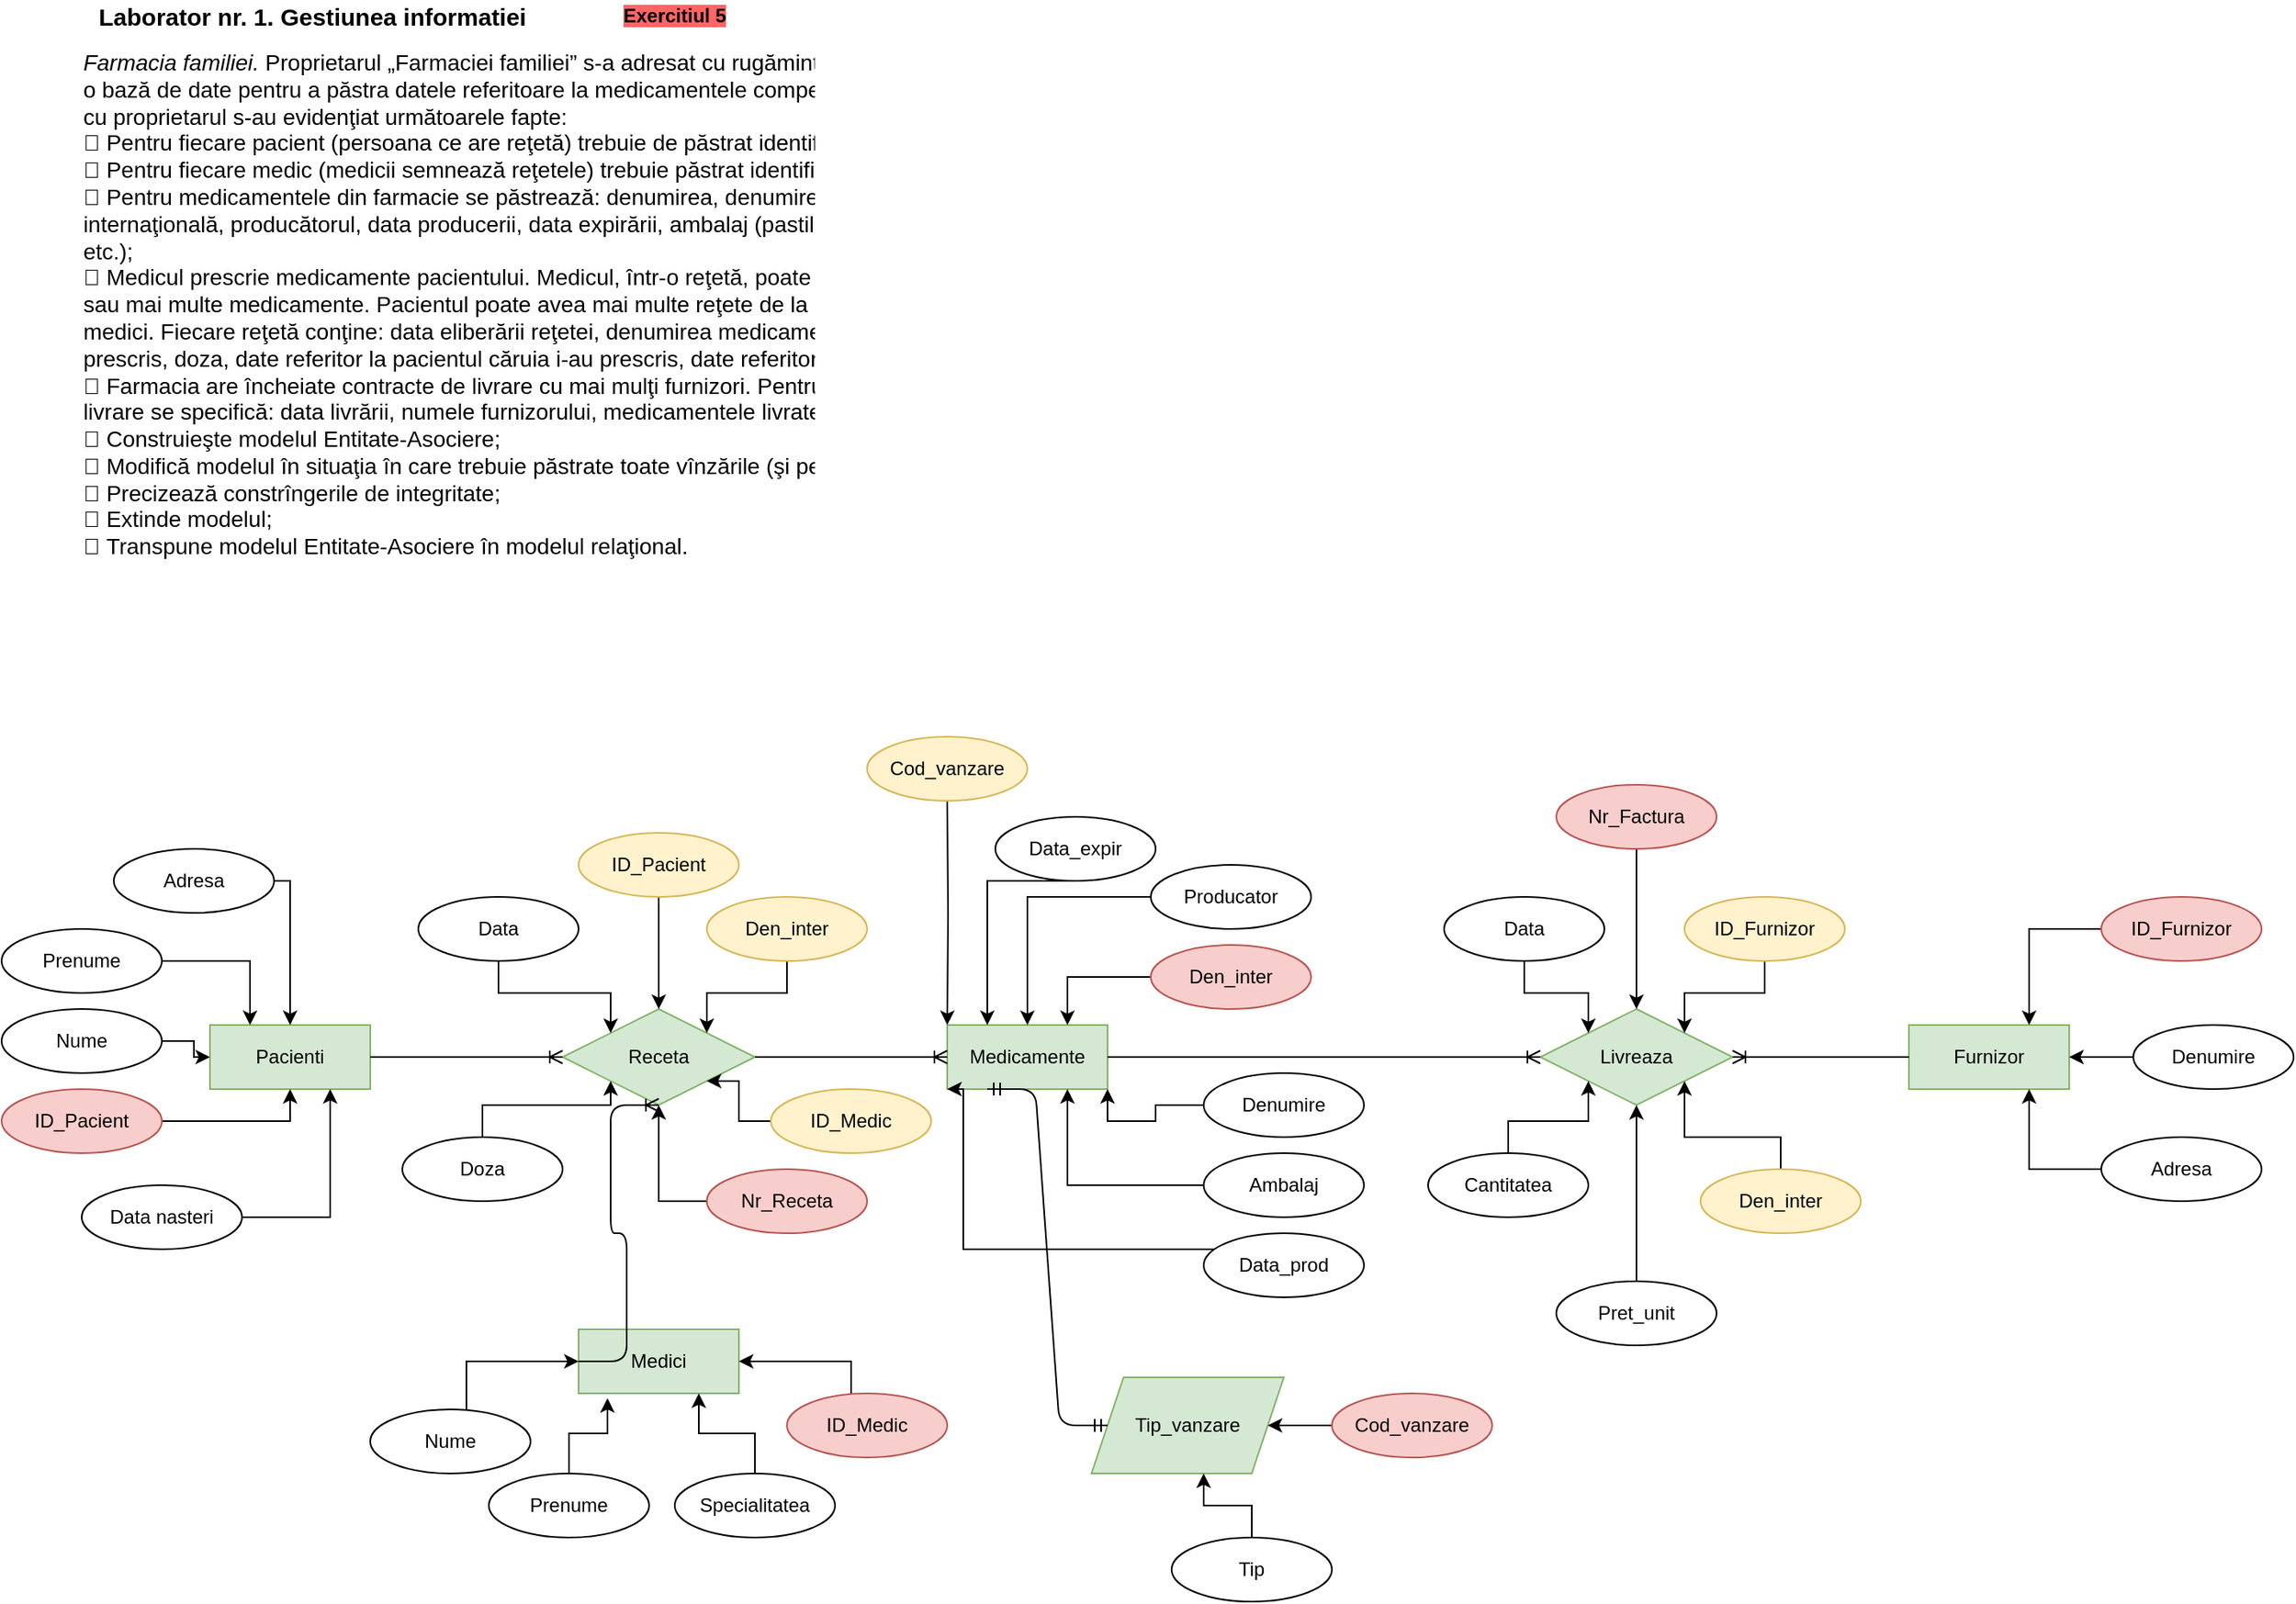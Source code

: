 <mxfile version="14.5.1" type="device"><diagram id="VKmKj-QNH9LETxAIMpx-" name="Page-1"><mxGraphModel dx="1422" dy="822" grid="1" gridSize="10" guides="1" tooltips="1" connect="1" arrows="1" fold="1" page="1" pageScale="1" pageWidth="827" pageHeight="1169" math="0" shadow="0"><root><mxCell id="0"/><mxCell id="1" parent="0"/><mxCell id="VcrDimYdpSFiRN6zhqrJ-156" value="Pacienti" style="whiteSpace=wrap;html=1;align=center;fillColor=#d5e8d4;strokeColor=#82b366;" parent="1" vertex="1"><mxGeometry x="130" y="660" width="100" height="40" as="geometry"/></mxCell><mxCell id="VcrDimYdpSFiRN6zhqrJ-157" value="Medicamente" style="whiteSpace=wrap;html=1;align=center;fillColor=#d5e8d4;strokeColor=#82b366;" parent="1" vertex="1"><mxGeometry x="590" y="660" width="100" height="40" as="geometry"/></mxCell><mxCell id="VcrDimYdpSFiRN6zhqrJ-158" value="Medici" style="whiteSpace=wrap;html=1;align=center;fillColor=#d5e8d4;strokeColor=#82b366;" parent="1" vertex="1"><mxGeometry x="360" y="850" width="100" height="40" as="geometry"/></mxCell><mxCell id="VcrDimYdpSFiRN6zhqrJ-159" value="Receta" style="shape=rhombus;perimeter=rhombusPerimeter;whiteSpace=wrap;html=1;align=center;fillColor=#d5e8d4;strokeColor=#82b366;" parent="1" vertex="1"><mxGeometry x="350" y="650" width="120" height="60" as="geometry"/></mxCell><mxCell id="VcrDimYdpSFiRN6zhqrJ-160" style="edgeStyle=orthogonalEdgeStyle;rounded=0;orthogonalLoop=1;jettySize=auto;html=1;entryX=0.5;entryY=1;entryDx=0;entryDy=0;" parent="1" source="VcrDimYdpSFiRN6zhqrJ-161" target="VcrDimYdpSFiRN6zhqrJ-156" edge="1"><mxGeometry relative="1" as="geometry"/></mxCell><mxCell id="VcrDimYdpSFiRN6zhqrJ-161" value="ID_Pacient" style="ellipse;whiteSpace=wrap;html=1;align=center;fillColor=#f8cecc;strokeColor=#b85450;" parent="1" vertex="1"><mxGeometry y="700" width="100" height="40" as="geometry"/></mxCell><mxCell id="VcrDimYdpSFiRN6zhqrJ-162" style="edgeStyle=orthogonalEdgeStyle;rounded=0;orthogonalLoop=1;jettySize=auto;html=1;entryX=0.18;entryY=1.075;entryDx=0;entryDy=0;entryPerimeter=0;" parent="1" source="VcrDimYdpSFiRN6zhqrJ-163" target="VcrDimYdpSFiRN6zhqrJ-158" edge="1"><mxGeometry relative="1" as="geometry"/></mxCell><mxCell id="VcrDimYdpSFiRN6zhqrJ-163" value="Prenume" style="ellipse;whiteSpace=wrap;html=1;align=center;" parent="1" vertex="1"><mxGeometry x="304" y="940" width="100" height="40" as="geometry"/></mxCell><mxCell id="VcrDimYdpSFiRN6zhqrJ-164" style="edgeStyle=orthogonalEdgeStyle;rounded=0;orthogonalLoop=1;jettySize=auto;html=1;entryX=1;entryY=1;entryDx=0;entryDy=0;" parent="1" source="VcrDimYdpSFiRN6zhqrJ-165" target="VcrDimYdpSFiRN6zhqrJ-157" edge="1"><mxGeometry relative="1" as="geometry"/></mxCell><mxCell id="VcrDimYdpSFiRN6zhqrJ-165" value="Denumire" style="ellipse;whiteSpace=wrap;html=1;align=center;" parent="1" vertex="1"><mxGeometry x="750" y="690" width="100" height="40" as="geometry"/></mxCell><mxCell id="VcrDimYdpSFiRN6zhqrJ-166" style="edgeStyle=orthogonalEdgeStyle;rounded=0;orthogonalLoop=1;jettySize=auto;html=1;entryX=0;entryY=0.5;entryDx=0;entryDy=0;" parent="1" source="VcrDimYdpSFiRN6zhqrJ-167" target="VcrDimYdpSFiRN6zhqrJ-156" edge="1"><mxGeometry relative="1" as="geometry"/></mxCell><mxCell id="VcrDimYdpSFiRN6zhqrJ-167" value="Nume" style="ellipse;whiteSpace=wrap;html=1;align=center;" parent="1" vertex="1"><mxGeometry y="650" width="100" height="40" as="geometry"/></mxCell><mxCell id="VcrDimYdpSFiRN6zhqrJ-168" style="edgeStyle=orthogonalEdgeStyle;rounded=0;orthogonalLoop=1;jettySize=auto;html=1;entryX=0.25;entryY=0;entryDx=0;entryDy=0;" parent="1" source="VcrDimYdpSFiRN6zhqrJ-169" target="VcrDimYdpSFiRN6zhqrJ-156" edge="1"><mxGeometry relative="1" as="geometry"/></mxCell><mxCell id="VcrDimYdpSFiRN6zhqrJ-169" value="Prenume" style="ellipse;whiteSpace=wrap;html=1;align=center;" parent="1" vertex="1"><mxGeometry y="600" width="100" height="40" as="geometry"/></mxCell><mxCell id="VcrDimYdpSFiRN6zhqrJ-170" style="edgeStyle=orthogonalEdgeStyle;rounded=0;orthogonalLoop=1;jettySize=auto;html=1;entryX=0.5;entryY=0;entryDx=0;entryDy=0;" parent="1" source="VcrDimYdpSFiRN6zhqrJ-171" target="VcrDimYdpSFiRN6zhqrJ-156" edge="1"><mxGeometry relative="1" as="geometry"><Array as="points"><mxPoint x="180" y="570"/></Array></mxGeometry></mxCell><mxCell id="VcrDimYdpSFiRN6zhqrJ-171" value="Adresa" style="ellipse;whiteSpace=wrap;html=1;align=center;" parent="1" vertex="1"><mxGeometry x="70" y="550" width="100" height="40" as="geometry"/></mxCell><mxCell id="VcrDimYdpSFiRN6zhqrJ-172" style="edgeStyle=orthogonalEdgeStyle;rounded=0;orthogonalLoop=1;jettySize=auto;html=1;entryX=0.75;entryY=1;entryDx=0;entryDy=0;" parent="1" source="VcrDimYdpSFiRN6zhqrJ-173" target="VcrDimYdpSFiRN6zhqrJ-156" edge="1"><mxGeometry relative="1" as="geometry"><Array as="points"><mxPoint x="205" y="780"/></Array></mxGeometry></mxCell><mxCell id="VcrDimYdpSFiRN6zhqrJ-173" value="Data nasteri" style="ellipse;whiteSpace=wrap;html=1;align=center;" parent="1" vertex="1"><mxGeometry x="50" y="760" width="100" height="40" as="geometry"/></mxCell><mxCell id="VcrDimYdpSFiRN6zhqrJ-174" style="edgeStyle=orthogonalEdgeStyle;rounded=0;orthogonalLoop=1;jettySize=auto;html=1;entryX=0.75;entryY=0;entryDx=0;entryDy=0;" parent="1" source="VcrDimYdpSFiRN6zhqrJ-175" target="VcrDimYdpSFiRN6zhqrJ-157" edge="1"><mxGeometry relative="1" as="geometry"/></mxCell><mxCell id="VcrDimYdpSFiRN6zhqrJ-175" value="Den_inter" style="ellipse;whiteSpace=wrap;html=1;align=center;fillColor=#f8cecc;strokeColor=#b85450;" parent="1" vertex="1"><mxGeometry x="717" y="610" width="100" height="40" as="geometry"/></mxCell><mxCell id="VcrDimYdpSFiRN6zhqrJ-176" style="edgeStyle=orthogonalEdgeStyle;rounded=0;orthogonalLoop=1;jettySize=auto;html=1;entryX=0.5;entryY=0;entryDx=0;entryDy=0;" parent="1" source="VcrDimYdpSFiRN6zhqrJ-177" target="VcrDimYdpSFiRN6zhqrJ-157" edge="1"><mxGeometry relative="1" as="geometry"/></mxCell><mxCell id="VcrDimYdpSFiRN6zhqrJ-177" value="Producator" style="ellipse;whiteSpace=wrap;html=1;align=center;" parent="1" vertex="1"><mxGeometry x="717" y="560" width="100" height="40" as="geometry"/></mxCell><mxCell id="VcrDimYdpSFiRN6zhqrJ-178" style="edgeStyle=orthogonalEdgeStyle;rounded=0;orthogonalLoop=1;jettySize=auto;html=1;entryX=0.75;entryY=1;entryDx=0;entryDy=0;" parent="1" source="VcrDimYdpSFiRN6zhqrJ-179" target="VcrDimYdpSFiRN6zhqrJ-157" edge="1"><mxGeometry relative="1" as="geometry"/></mxCell><mxCell id="VcrDimYdpSFiRN6zhqrJ-179" value="Ambalaj" style="ellipse;whiteSpace=wrap;html=1;align=center;" parent="1" vertex="1"><mxGeometry x="750" y="740" width="100" height="40" as="geometry"/></mxCell><mxCell id="VcrDimYdpSFiRN6zhqrJ-180" style="edgeStyle=orthogonalEdgeStyle;rounded=0;orthogonalLoop=1;jettySize=auto;html=1;entryX=0;entryY=1;entryDx=0;entryDy=0;" parent="1" source="VcrDimYdpSFiRN6zhqrJ-181" target="VcrDimYdpSFiRN6zhqrJ-157" edge="1"><mxGeometry relative="1" as="geometry"><Array as="points"><mxPoint x="600" y="800"/><mxPoint x="600" y="700"/></Array></mxGeometry></mxCell><mxCell id="VcrDimYdpSFiRN6zhqrJ-181" value="Data_prod" style="ellipse;whiteSpace=wrap;html=1;align=center;" parent="1" vertex="1"><mxGeometry x="750" y="790" width="100" height="40" as="geometry"/></mxCell><mxCell id="VcrDimYdpSFiRN6zhqrJ-182" style="edgeStyle=orthogonalEdgeStyle;rounded=0;orthogonalLoop=1;jettySize=auto;html=1;entryX=0.25;entryY=0;entryDx=0;entryDy=0;" parent="1" source="VcrDimYdpSFiRN6zhqrJ-183" target="VcrDimYdpSFiRN6zhqrJ-157" edge="1"><mxGeometry relative="1" as="geometry"><Array as="points"><mxPoint x="615" y="570"/></Array></mxGeometry></mxCell><mxCell id="VcrDimYdpSFiRN6zhqrJ-183" value="Data_expir" style="ellipse;whiteSpace=wrap;html=1;align=center;" parent="1" vertex="1"><mxGeometry x="620" y="530" width="100" height="40" as="geometry"/></mxCell><mxCell id="VcrDimYdpSFiRN6zhqrJ-184" style="edgeStyle=orthogonalEdgeStyle;rounded=0;orthogonalLoop=1;jettySize=auto;html=1;entryX=0;entryY=0.5;entryDx=0;entryDy=0;" parent="1" source="VcrDimYdpSFiRN6zhqrJ-185" target="VcrDimYdpSFiRN6zhqrJ-158" edge="1"><mxGeometry relative="1" as="geometry"><Array as="points"><mxPoint x="290" y="870"/></Array></mxGeometry></mxCell><mxCell id="VcrDimYdpSFiRN6zhqrJ-185" value="Nume" style="ellipse;whiteSpace=wrap;html=1;align=center;" parent="1" vertex="1"><mxGeometry x="230" y="900" width="100" height="40" as="geometry"/></mxCell><mxCell id="VcrDimYdpSFiRN6zhqrJ-186" style="edgeStyle=orthogonalEdgeStyle;rounded=0;orthogonalLoop=1;jettySize=auto;html=1;entryX=0.75;entryY=1;entryDx=0;entryDy=0;" parent="1" source="VcrDimYdpSFiRN6zhqrJ-187" target="VcrDimYdpSFiRN6zhqrJ-158" edge="1"><mxGeometry relative="1" as="geometry"/></mxCell><mxCell id="VcrDimYdpSFiRN6zhqrJ-187" value="Specialitatea" style="ellipse;whiteSpace=wrap;html=1;align=center;" parent="1" vertex="1"><mxGeometry x="420" y="940" width="100" height="40" as="geometry"/></mxCell><mxCell id="VcrDimYdpSFiRN6zhqrJ-188" style="edgeStyle=orthogonalEdgeStyle;rounded=0;orthogonalLoop=1;jettySize=auto;html=1;entryX=1;entryY=0.5;entryDx=0;entryDy=0;" parent="1" source="VcrDimYdpSFiRN6zhqrJ-189" target="VcrDimYdpSFiRN6zhqrJ-158" edge="1"><mxGeometry relative="1" as="geometry"><Array as="points"><mxPoint x="530" y="870"/></Array></mxGeometry></mxCell><mxCell id="VcrDimYdpSFiRN6zhqrJ-189" value="ID_Medic" style="ellipse;whiteSpace=wrap;html=1;align=center;fillColor=#f8cecc;strokeColor=#b85450;" parent="1" vertex="1"><mxGeometry x="490" y="890" width="100" height="40" as="geometry"/></mxCell><mxCell id="VcrDimYdpSFiRN6zhqrJ-190" style="edgeStyle=orthogonalEdgeStyle;rounded=0;orthogonalLoop=1;jettySize=auto;html=1;entryX=0.5;entryY=0;entryDx=0;entryDy=0;" parent="1" source="VcrDimYdpSFiRN6zhqrJ-191" target="VcrDimYdpSFiRN6zhqrJ-159" edge="1"><mxGeometry relative="1" as="geometry"/></mxCell><mxCell id="VcrDimYdpSFiRN6zhqrJ-191" value="ID_Pacient" style="ellipse;whiteSpace=wrap;html=1;align=center;fillColor=#fff2cc;strokeColor=#d6b656;" parent="1" vertex="1"><mxGeometry x="360" y="540" width="100" height="40" as="geometry"/></mxCell><mxCell id="VcrDimYdpSFiRN6zhqrJ-192" style="edgeStyle=orthogonalEdgeStyle;rounded=0;orthogonalLoop=1;jettySize=auto;html=1;entryX=1;entryY=0;entryDx=0;entryDy=0;" parent="1" source="VcrDimYdpSFiRN6zhqrJ-193" target="VcrDimYdpSFiRN6zhqrJ-159" edge="1"><mxGeometry relative="1" as="geometry"/></mxCell><mxCell id="VcrDimYdpSFiRN6zhqrJ-193" value="Den_inter" style="ellipse;whiteSpace=wrap;html=1;align=center;fillColor=#fff2cc;strokeColor=#d6b656;" parent="1" vertex="1"><mxGeometry x="440" y="580" width="100" height="40" as="geometry"/></mxCell><mxCell id="VcrDimYdpSFiRN6zhqrJ-194" style="edgeStyle=orthogonalEdgeStyle;rounded=0;orthogonalLoop=1;jettySize=auto;html=1;entryX=1;entryY=1;entryDx=0;entryDy=0;" parent="1" source="VcrDimYdpSFiRN6zhqrJ-195" target="VcrDimYdpSFiRN6zhqrJ-159" edge="1"><mxGeometry relative="1" as="geometry"/></mxCell><mxCell id="VcrDimYdpSFiRN6zhqrJ-195" value="ID_Medic" style="ellipse;whiteSpace=wrap;html=1;align=center;fillColor=#fff2cc;strokeColor=#d6b656;" parent="1" vertex="1"><mxGeometry x="480" y="700" width="100" height="40" as="geometry"/></mxCell><mxCell id="VcrDimYdpSFiRN6zhqrJ-196" style="edgeStyle=orthogonalEdgeStyle;rounded=0;orthogonalLoop=1;jettySize=auto;html=1;entryX=0;entryY=0;entryDx=0;entryDy=0;" parent="1" source="VcrDimYdpSFiRN6zhqrJ-197" target="VcrDimYdpSFiRN6zhqrJ-159" edge="1"><mxGeometry relative="1" as="geometry"/></mxCell><mxCell id="VcrDimYdpSFiRN6zhqrJ-197" value="Data" style="ellipse;whiteSpace=wrap;html=1;align=center;" parent="1" vertex="1"><mxGeometry x="260" y="580" width="100" height="40" as="geometry"/></mxCell><mxCell id="VcrDimYdpSFiRN6zhqrJ-198" style="edgeStyle=orthogonalEdgeStyle;rounded=0;orthogonalLoop=1;jettySize=auto;html=1;entryX=0;entryY=1;entryDx=0;entryDy=0;" parent="1" source="VcrDimYdpSFiRN6zhqrJ-199" target="VcrDimYdpSFiRN6zhqrJ-159" edge="1"><mxGeometry relative="1" as="geometry"><Array as="points"><mxPoint x="300" y="710"/><mxPoint x="380" y="710"/></Array></mxGeometry></mxCell><mxCell id="VcrDimYdpSFiRN6zhqrJ-199" value="Doza" style="ellipse;whiteSpace=wrap;html=1;align=center;" parent="1" vertex="1"><mxGeometry x="250" y="730" width="100" height="40" as="geometry"/></mxCell><mxCell id="VcrDimYdpSFiRN6zhqrJ-200" style="edgeStyle=orthogonalEdgeStyle;rounded=0;orthogonalLoop=1;jettySize=auto;html=1;entryX=0.5;entryY=1;entryDx=0;entryDy=0;" parent="1" source="VcrDimYdpSFiRN6zhqrJ-201" target="VcrDimYdpSFiRN6zhqrJ-159" edge="1"><mxGeometry relative="1" as="geometry"><Array as="points"><mxPoint x="410" y="770"/></Array></mxGeometry></mxCell><mxCell id="VcrDimYdpSFiRN6zhqrJ-201" value="Nr_Receta" style="ellipse;whiteSpace=wrap;html=1;align=center;fillColor=#f8cecc;strokeColor=#b85450;" parent="1" vertex="1"><mxGeometry x="440" y="750" width="100" height="40" as="geometry"/></mxCell><mxCell id="VcrDimYdpSFiRN6zhqrJ-202" value="Furnizor" style="whiteSpace=wrap;html=1;align=center;fillColor=#d5e8d4;strokeColor=#82b366;" parent="1" vertex="1"><mxGeometry x="1190" y="660" width="100" height="40" as="geometry"/></mxCell><mxCell id="VcrDimYdpSFiRN6zhqrJ-203" value="Livreaza" style="shape=rhombus;perimeter=rhombusPerimeter;whiteSpace=wrap;html=1;align=center;fillColor=#d5e8d4;strokeColor=#82b366;" parent="1" vertex="1"><mxGeometry x="960" y="650" width="120" height="60" as="geometry"/></mxCell><mxCell id="VcrDimYdpSFiRN6zhqrJ-204" style="edgeStyle=orthogonalEdgeStyle;rounded=0;orthogonalLoop=1;jettySize=auto;html=1;entryX=0.75;entryY=0;entryDx=0;entryDy=0;" parent="1" source="VcrDimYdpSFiRN6zhqrJ-205" target="VcrDimYdpSFiRN6zhqrJ-202" edge="1"><mxGeometry relative="1" as="geometry"/></mxCell><mxCell id="VcrDimYdpSFiRN6zhqrJ-205" value="ID_Furnizor" style="ellipse;whiteSpace=wrap;html=1;align=center;fillColor=#f8cecc;strokeColor=#b85450;" parent="1" vertex="1"><mxGeometry x="1310" y="580" width="100" height="40" as="geometry"/></mxCell><mxCell id="VcrDimYdpSFiRN6zhqrJ-206" style="edgeStyle=orthogonalEdgeStyle;rounded=0;orthogonalLoop=1;jettySize=auto;html=1;entryX=1;entryY=0.5;entryDx=0;entryDy=0;" parent="1" source="VcrDimYdpSFiRN6zhqrJ-207" target="VcrDimYdpSFiRN6zhqrJ-202" edge="1"><mxGeometry relative="1" as="geometry"/></mxCell><mxCell id="VcrDimYdpSFiRN6zhqrJ-207" value="Denumire" style="ellipse;whiteSpace=wrap;html=1;align=center;" parent="1" vertex="1"><mxGeometry x="1330" y="660" width="100" height="40" as="geometry"/></mxCell><mxCell id="VcrDimYdpSFiRN6zhqrJ-208" style="edgeStyle=orthogonalEdgeStyle;rounded=0;orthogonalLoop=1;jettySize=auto;html=1;entryX=0.75;entryY=1;entryDx=0;entryDy=0;" parent="1" source="VcrDimYdpSFiRN6zhqrJ-209" target="VcrDimYdpSFiRN6zhqrJ-202" edge="1"><mxGeometry relative="1" as="geometry"/></mxCell><mxCell id="VcrDimYdpSFiRN6zhqrJ-209" value="Adresa" style="ellipse;whiteSpace=wrap;html=1;align=center;" parent="1" vertex="1"><mxGeometry x="1310" y="730" width="100" height="40" as="geometry"/></mxCell><mxCell id="VcrDimYdpSFiRN6zhqrJ-210" style="edgeStyle=orthogonalEdgeStyle;rounded=0;orthogonalLoop=1;jettySize=auto;html=1;entryX=0;entryY=0;entryDx=0;entryDy=0;" parent="1" source="VcrDimYdpSFiRN6zhqrJ-211" target="VcrDimYdpSFiRN6zhqrJ-203" edge="1"><mxGeometry relative="1" as="geometry"/></mxCell><mxCell id="VcrDimYdpSFiRN6zhqrJ-211" value="Data" style="ellipse;whiteSpace=wrap;html=1;align=center;" parent="1" vertex="1"><mxGeometry x="900" y="580" width="100" height="40" as="geometry"/></mxCell><mxCell id="VcrDimYdpSFiRN6zhqrJ-212" style="edgeStyle=orthogonalEdgeStyle;rounded=0;orthogonalLoop=1;jettySize=auto;html=1;entryX=1;entryY=0;entryDx=0;entryDy=0;" parent="1" source="VcrDimYdpSFiRN6zhqrJ-213" target="VcrDimYdpSFiRN6zhqrJ-203" edge="1"><mxGeometry relative="1" as="geometry"/></mxCell><mxCell id="VcrDimYdpSFiRN6zhqrJ-213" value="ID_Furnizor" style="ellipse;whiteSpace=wrap;html=1;align=center;fillColor=#fff2cc;strokeColor=#d6b656;" parent="1" vertex="1"><mxGeometry x="1050" y="580" width="100" height="40" as="geometry"/></mxCell><mxCell id="VcrDimYdpSFiRN6zhqrJ-214" style="edgeStyle=orthogonalEdgeStyle;rounded=0;orthogonalLoop=1;jettySize=auto;html=1;entryX=0;entryY=1;entryDx=0;entryDy=0;" parent="1" source="VcrDimYdpSFiRN6zhqrJ-215" target="VcrDimYdpSFiRN6zhqrJ-203" edge="1"><mxGeometry relative="1" as="geometry"/></mxCell><mxCell id="VcrDimYdpSFiRN6zhqrJ-215" value="Cantitatea" style="ellipse;whiteSpace=wrap;html=1;align=center;" parent="1" vertex="1"><mxGeometry x="890" y="740" width="100" height="40" as="geometry"/></mxCell><mxCell id="VcrDimYdpSFiRN6zhqrJ-216" style="edgeStyle=orthogonalEdgeStyle;rounded=0;orthogonalLoop=1;jettySize=auto;html=1;entryX=0.5;entryY=1;entryDx=0;entryDy=0;" parent="1" source="VcrDimYdpSFiRN6zhqrJ-217" target="VcrDimYdpSFiRN6zhqrJ-203" edge="1"><mxGeometry relative="1" as="geometry"/></mxCell><mxCell id="VcrDimYdpSFiRN6zhqrJ-217" value="Pret_unit" style="ellipse;whiteSpace=wrap;html=1;align=center;" parent="1" vertex="1"><mxGeometry x="970" y="820" width="100" height="40" as="geometry"/></mxCell><mxCell id="VcrDimYdpSFiRN6zhqrJ-218" style="edgeStyle=orthogonalEdgeStyle;rounded=0;orthogonalLoop=1;jettySize=auto;html=1;entryX=1;entryY=1;entryDx=0;entryDy=0;" parent="1" source="VcrDimYdpSFiRN6zhqrJ-219" target="VcrDimYdpSFiRN6zhqrJ-203" edge="1"><mxGeometry relative="1" as="geometry"/></mxCell><mxCell id="VcrDimYdpSFiRN6zhqrJ-219" value="Den_inter" style="ellipse;whiteSpace=wrap;html=1;align=center;fillColor=#fff2cc;strokeColor=#d6b656;" parent="1" vertex="1"><mxGeometry x="1060" y="750" width="100" height="40" as="geometry"/></mxCell><mxCell id="VcrDimYdpSFiRN6zhqrJ-220" style="edgeStyle=orthogonalEdgeStyle;rounded=0;orthogonalLoop=1;jettySize=auto;html=1;entryX=0.5;entryY=0;entryDx=0;entryDy=0;" parent="1" source="VcrDimYdpSFiRN6zhqrJ-221" target="VcrDimYdpSFiRN6zhqrJ-203" edge="1"><mxGeometry relative="1" as="geometry"/></mxCell><mxCell id="VcrDimYdpSFiRN6zhqrJ-221" value="Nr_Factura" style="ellipse;whiteSpace=wrap;html=1;align=center;fillColor=#f8cecc;strokeColor=#b85450;" parent="1" vertex="1"><mxGeometry x="970" y="510" width="100" height="40" as="geometry"/></mxCell><mxCell id="VcrDimYdpSFiRN6zhqrJ-222" value="" style="edgeStyle=entityRelationEdgeStyle;fontSize=12;html=1;endArrow=ERoneToMany;exitX=1;exitY=0.5;exitDx=0;exitDy=0;entryX=0;entryY=0.5;entryDx=0;entryDy=0;" parent="1" source="VcrDimYdpSFiRN6zhqrJ-156" target="VcrDimYdpSFiRN6zhqrJ-159" edge="1"><mxGeometry width="100" height="100" relative="1" as="geometry"><mxPoint x="360" y="770" as="sourcePoint"/><mxPoint x="460" y="670" as="targetPoint"/></mxGeometry></mxCell><mxCell id="VcrDimYdpSFiRN6zhqrJ-223" value="" style="edgeStyle=entityRelationEdgeStyle;fontSize=12;html=1;endArrow=ERoneToMany;entryX=0.5;entryY=1;entryDx=0;entryDy=0;" parent="1" target="VcrDimYdpSFiRN6zhqrJ-159" edge="1"><mxGeometry width="100" height="100" relative="1" as="geometry"><mxPoint x="360" y="870" as="sourcePoint"/><mxPoint x="460" y="770" as="targetPoint"/></mxGeometry></mxCell><mxCell id="VcrDimYdpSFiRN6zhqrJ-224" value="" style="edgeStyle=entityRelationEdgeStyle;fontSize=12;html=1;endArrow=ERoneToMany;entryX=0;entryY=0.5;entryDx=0;entryDy=0;" parent="1" source="VcrDimYdpSFiRN6zhqrJ-159" target="VcrDimYdpSFiRN6zhqrJ-157" edge="1"><mxGeometry width="100" height="100" relative="1" as="geometry"><mxPoint x="420" y="770" as="sourcePoint"/><mxPoint x="520" y="670" as="targetPoint"/></mxGeometry></mxCell><mxCell id="VcrDimYdpSFiRN6zhqrJ-225" value="" style="edgeStyle=entityRelationEdgeStyle;fontSize=12;html=1;endArrow=ERoneToMany;entryX=1;entryY=0.5;entryDx=0;entryDy=0;exitX=0;exitY=0.5;exitDx=0;exitDy=0;" parent="1" source="VcrDimYdpSFiRN6zhqrJ-202" target="VcrDimYdpSFiRN6zhqrJ-203" edge="1"><mxGeometry width="100" height="100" relative="1" as="geometry"><mxPoint x="1010" y="790" as="sourcePoint"/><mxPoint x="1110" y="690" as="targetPoint"/></mxGeometry></mxCell><mxCell id="VcrDimYdpSFiRN6zhqrJ-226" value="" style="edgeStyle=entityRelationEdgeStyle;fontSize=12;html=1;endArrow=ERoneToMany;exitX=1;exitY=0.5;exitDx=0;exitDy=0;entryX=0;entryY=0.5;entryDx=0;entryDy=0;" parent="1" source="VcrDimYdpSFiRN6zhqrJ-157" target="VcrDimYdpSFiRN6zhqrJ-203" edge="1"><mxGeometry width="100" height="100" relative="1" as="geometry"><mxPoint x="970" y="770" as="sourcePoint"/><mxPoint x="1070" y="670" as="targetPoint"/></mxGeometry></mxCell><mxCell id="VcrDimYdpSFiRN6zhqrJ-227" value="Tip_vanzare" style="shape=parallelogram;perimeter=parallelogramPerimeter;whiteSpace=wrap;html=1;fixedSize=1;fillColor=#d5e8d4;strokeColor=#82b366;" parent="1" vertex="1"><mxGeometry x="680" y="880" width="120" height="60" as="geometry"/></mxCell><mxCell id="VcrDimYdpSFiRN6zhqrJ-230" style="edgeStyle=orthogonalEdgeStyle;rounded=0;orthogonalLoop=1;jettySize=auto;html=1;entryX=1;entryY=0.5;entryDx=0;entryDy=0;" parent="1" source="VcrDimYdpSFiRN6zhqrJ-228" target="VcrDimYdpSFiRN6zhqrJ-227" edge="1"><mxGeometry relative="1" as="geometry"/></mxCell><mxCell id="VcrDimYdpSFiRN6zhqrJ-228" value="Cod_vanzare" style="ellipse;whiteSpace=wrap;html=1;align=center;fillColor=#f8cecc;strokeColor=#b85450;" parent="1" vertex="1"><mxGeometry x="830" y="890" width="100" height="40" as="geometry"/></mxCell><mxCell id="VcrDimYdpSFiRN6zhqrJ-231" style="edgeStyle=orthogonalEdgeStyle;rounded=0;orthogonalLoop=1;jettySize=auto;html=1;entryX=0.583;entryY=1;entryDx=0;entryDy=0;entryPerimeter=0;" parent="1" source="VcrDimYdpSFiRN6zhqrJ-229" target="VcrDimYdpSFiRN6zhqrJ-227" edge="1"><mxGeometry relative="1" as="geometry"/></mxCell><mxCell id="VcrDimYdpSFiRN6zhqrJ-229" value="Tip" style="ellipse;whiteSpace=wrap;html=1;align=center;" parent="1" vertex="1"><mxGeometry x="730" y="980" width="100" height="40" as="geometry"/></mxCell><mxCell id="VcrDimYdpSFiRN6zhqrJ-232" value="" style="edgeStyle=entityRelationEdgeStyle;fontSize=12;html=1;endArrow=ERmandOne;startArrow=ERmandOne;entryX=0.25;entryY=1;entryDx=0;entryDy=0;exitX=0;exitY=0.5;exitDx=0;exitDy=0;" parent="1" source="VcrDimYdpSFiRN6zhqrJ-227" target="VcrDimYdpSFiRN6zhqrJ-157" edge="1"><mxGeometry width="100" height="100" relative="1" as="geometry"><mxPoint x="590" y="920" as="sourcePoint"/><mxPoint x="690" y="820" as="targetPoint"/></mxGeometry></mxCell><mxCell id="VcrDimYdpSFiRN6zhqrJ-234" style="edgeStyle=orthogonalEdgeStyle;rounded=0;orthogonalLoop=1;jettySize=auto;html=1;entryX=0;entryY=0;entryDx=0;entryDy=0;" parent="1" target="VcrDimYdpSFiRN6zhqrJ-157" edge="1"><mxGeometry relative="1" as="geometry"><mxPoint x="590" y="520" as="sourcePoint"/></mxGeometry></mxCell><mxCell id="VcrDimYdpSFiRN6zhqrJ-233" value="Cod_vanzare" style="ellipse;whiteSpace=wrap;html=1;align=center;fillColor=#fff2cc;strokeColor=#d6b656;" parent="1" vertex="1"><mxGeometry x="540" y="480" width="100" height="40" as="geometry"/></mxCell><mxCell id="LWpnw0mluTekDPsK6GAt-17" value="&lt;b&gt;&lt;font style=&quot;font-size: 15px&quot;&gt;Laborator nr. 1. Gestiunea informatiei&lt;/font&gt;&lt;/b&gt;" style="text;html=1;strokeColor=none;fillColor=none;align=center;verticalAlign=middle;whiteSpace=wrap;rounded=0;" vertex="1" parent="1"><mxGeometry x="54" y="20" width="280" height="20" as="geometry"/></mxCell><mxCell id="LWpnw0mluTekDPsK6GAt-18" value="&lt;b style=&quot;background-color: rgb(255 , 102 , 102)&quot;&gt;Exercitiul 5&lt;/b&gt;" style="text;html=1;strokeColor=none;fillColor=none;align=center;verticalAlign=middle;whiteSpace=wrap;rounded=0;" vertex="1" parent="1"><mxGeometry x="380" y="20" width="80" height="20" as="geometry"/></mxCell><mxCell id="LWpnw0mluTekDPsK6GAt-19" value="&lt;div style=&quot;text-align: left ; font-size: 14px&quot;&gt;&lt;i&gt;Farmacia familiei.&lt;/i&gt; Proprietarul „Farmaciei familiei” s-a adresat cu rugămintea de a proiecta&lt;br&gt;o bază de date pentru a păstra datele referitoare la medicamentele compensate. Din dialogul&lt;br&gt;cu proprietarul s-au evidenţiat următoarele fapte:&lt;br&gt; Pentru fiecare pacient (persoana ce are reţetă) trebuie de păstrat identificatorul, numele, prenumele, adresa şi vîrsta;&lt;br&gt; Pentru fiecare medic (medicii semnează reţetele) trebuie păstrat identificatorul, numele, prenumele, specialitatea;&lt;br&gt; Pentru medicamentele din farmacie se păstrează: denumirea, denumirea&amp;nbsp;&lt;/div&gt;&lt;div style=&quot;text-align: left ; font-size: 14px&quot;&gt;internaţională, producătorul, data producerii, data expirării, ambalaj (pastile, unguent&lt;br&gt;etc.);&lt;br&gt; Medicul prescrie medicamente pacientului. Medicul, într-o reţetă, poate prescrie unul&lt;br&gt;sau mai multe medicamente. Pacientul poate avea mai multe reţete de la diferiţi&lt;br&gt;medici. Fiecare reţetă conţine: data eliberării reţetei, denumirea medicamentului&lt;br&gt;prescris, doza, date referitor la pacientul căruia i-au prescris, date referitor la medicul care a prescris;&lt;br&gt; Farmacia are încheiate contracte de livrare cu mai mulţi furnizori. Pentru fiecare&lt;br&gt;livrare se specifică: data livrării, numele furnizorului, medicamentele livrate, cantitatea, preţ pentru o unitate.&lt;br&gt; Construieşte modelul Entitate-Asociere;&lt;br&gt; Modifică modelul în situaţia în care trebuie păstrate toate vînzările (şi pe recetă şi fără);&lt;br&gt; Precizează constrîngerile de integritate;&lt;br&gt; Extinde modelul;&lt;br&gt; Transpune modelul Entitate-Asociere în modelul relaţional.&amp;nbsp;&lt;br&gt;&lt;/div&gt;" style="text;html=1;strokeColor=none;fillColor=none;align=center;verticalAlign=middle;whiteSpace=wrap;rounded=0;" vertex="1" parent="1"><mxGeometry y="50" width="840" height="320" as="geometry"/></mxCell></root></mxGraphModel></diagram></mxfile>